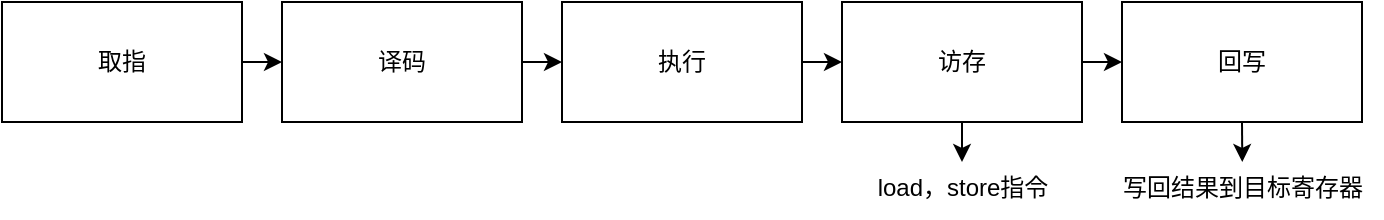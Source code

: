 <mxfile version="21.5.0" type="device">
  <diagram id="E1lvYdzGTPUJiAxK6zVt" name="第 1 页">
    <mxGraphModel dx="885" dy="515" grid="1" gridSize="10" guides="1" tooltips="1" connect="1" arrows="1" fold="1" page="1" pageScale="1" pageWidth="827" pageHeight="1169" math="0" shadow="0">
      <root>
        <mxCell id="0" />
        <mxCell id="1" parent="0" />
        <mxCell id="TIKN9C_sbuE2IpTP_yng-9" style="edgeStyle=orthogonalEdgeStyle;rounded=0;orthogonalLoop=1;jettySize=auto;html=1;exitX=1;exitY=0.5;exitDx=0;exitDy=0;entryX=0;entryY=0.5;entryDx=0;entryDy=0;" edge="1" parent="1" source="TIKN9C_sbuE2IpTP_yng-4" target="TIKN9C_sbuE2IpTP_yng-5">
          <mxGeometry relative="1" as="geometry" />
        </mxCell>
        <mxCell id="TIKN9C_sbuE2IpTP_yng-4" value="取指" style="rounded=0;whiteSpace=wrap;html=1;" vertex="1" parent="1">
          <mxGeometry x="20" y="40" width="120" height="60" as="geometry" />
        </mxCell>
        <mxCell id="TIKN9C_sbuE2IpTP_yng-10" style="edgeStyle=orthogonalEdgeStyle;rounded=0;orthogonalLoop=1;jettySize=auto;html=1;exitX=1;exitY=0.5;exitDx=0;exitDy=0;entryX=0;entryY=0.5;entryDx=0;entryDy=0;" edge="1" parent="1" source="TIKN9C_sbuE2IpTP_yng-5" target="TIKN9C_sbuE2IpTP_yng-6">
          <mxGeometry relative="1" as="geometry" />
        </mxCell>
        <mxCell id="TIKN9C_sbuE2IpTP_yng-5" value="译码" style="rounded=0;whiteSpace=wrap;html=1;" vertex="1" parent="1">
          <mxGeometry x="160" y="40" width="120" height="60" as="geometry" />
        </mxCell>
        <mxCell id="TIKN9C_sbuE2IpTP_yng-11" style="edgeStyle=orthogonalEdgeStyle;rounded=0;orthogonalLoop=1;jettySize=auto;html=1;exitX=1;exitY=0.5;exitDx=0;exitDy=0;entryX=0;entryY=0.5;entryDx=0;entryDy=0;" edge="1" parent="1" source="TIKN9C_sbuE2IpTP_yng-6" target="TIKN9C_sbuE2IpTP_yng-7">
          <mxGeometry relative="1" as="geometry" />
        </mxCell>
        <mxCell id="TIKN9C_sbuE2IpTP_yng-6" value="执行" style="rounded=0;whiteSpace=wrap;html=1;" vertex="1" parent="1">
          <mxGeometry x="300" y="40" width="120" height="60" as="geometry" />
        </mxCell>
        <mxCell id="TIKN9C_sbuE2IpTP_yng-12" style="edgeStyle=orthogonalEdgeStyle;rounded=0;orthogonalLoop=1;jettySize=auto;html=1;exitX=1;exitY=0.5;exitDx=0;exitDy=0;entryX=0;entryY=0.5;entryDx=0;entryDy=0;" edge="1" parent="1" source="TIKN9C_sbuE2IpTP_yng-7" target="TIKN9C_sbuE2IpTP_yng-8">
          <mxGeometry relative="1" as="geometry" />
        </mxCell>
        <mxCell id="TIKN9C_sbuE2IpTP_yng-24" value="" style="edgeStyle=orthogonalEdgeStyle;rounded=0;orthogonalLoop=1;jettySize=auto;html=1;" edge="1" parent="1" source="TIKN9C_sbuE2IpTP_yng-7">
          <mxGeometry relative="1" as="geometry">
            <mxPoint x="500.029" y="120" as="targetPoint" />
          </mxGeometry>
        </mxCell>
        <mxCell id="TIKN9C_sbuE2IpTP_yng-7" value="访存" style="rounded=0;whiteSpace=wrap;html=1;" vertex="1" parent="1">
          <mxGeometry x="440" y="40" width="120" height="60" as="geometry" />
        </mxCell>
        <mxCell id="TIKN9C_sbuE2IpTP_yng-26" style="edgeStyle=orthogonalEdgeStyle;rounded=0;orthogonalLoop=1;jettySize=auto;html=1;exitX=0.5;exitY=1;exitDx=0;exitDy=0;" edge="1" parent="1" source="TIKN9C_sbuE2IpTP_yng-8">
          <mxGeometry relative="1" as="geometry">
            <mxPoint x="640.143" y="120" as="targetPoint" />
          </mxGeometry>
        </mxCell>
        <mxCell id="TIKN9C_sbuE2IpTP_yng-8" value="回写" style="rounded=0;whiteSpace=wrap;html=1;" vertex="1" parent="1">
          <mxGeometry x="580" y="40" width="120" height="60" as="geometry" />
        </mxCell>
        <mxCell id="TIKN9C_sbuE2IpTP_yng-25" value="load，store指令" style="text;html=1;align=center;verticalAlign=middle;resizable=0;points=[];autosize=1;strokeColor=none;fillColor=none;" vertex="1" parent="1">
          <mxGeometry x="445" y="118" width="110" height="30" as="geometry" />
        </mxCell>
        <mxCell id="TIKN9C_sbuE2IpTP_yng-27" value="写回结果到目标寄存器" style="text;html=1;align=center;verticalAlign=middle;resizable=0;points=[];autosize=1;strokeColor=none;fillColor=none;" vertex="1" parent="1">
          <mxGeometry x="570" y="118" width="140" height="30" as="geometry" />
        </mxCell>
      </root>
    </mxGraphModel>
  </diagram>
</mxfile>
